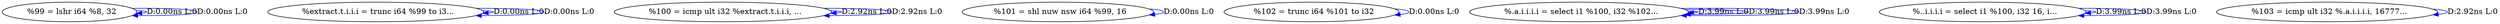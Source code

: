 digraph {
Node0x374b840[label="  %99 = lshr i64 %8, 32"];
Node0x374b840 -> Node0x374b840[label="D:0.00ns L:0",color=blue];
Node0x374b840 -> Node0x374b840[label="D:0.00ns L:0",color=blue];
Node0x374b920[label="  %extract.t.i.i.i = trunc i64 %99 to i3..."];
Node0x374b920 -> Node0x374b920[label="D:0.00ns L:0",color=blue];
Node0x374b920 -> Node0x374b920[label="D:0.00ns L:0",color=blue];
Node0x374ba00[label="  %100 = icmp ult i32 %extract.t.i.i.i, ..."];
Node0x374ba00 -> Node0x374ba00[label="D:2.92ns L:0",color=blue];
Node0x374ba00 -> Node0x374ba00[label="D:2.92ns L:0",color=blue];
Node0x374bae0[label="  %101 = shl nuw nsw i64 %99, 16"];
Node0x374bae0 -> Node0x374bae0[label="D:0.00ns L:0",color=blue];
Node0x374bbc0[label="  %102 = trunc i64 %101 to i32"];
Node0x374bbc0 -> Node0x374bbc0[label="D:0.00ns L:0",color=blue];
Node0x374bca0[label="  %.a.i.i.i.i = select i1 %100, i32 %102..."];
Node0x374bca0 -> Node0x374bca0[label="D:3.99ns L:0",color=blue];
Node0x374bca0 -> Node0x374bca0[label="D:3.99ns L:0",color=blue];
Node0x374bca0 -> Node0x374bca0[label="D:3.99ns L:0",color=blue];
Node0x374bd80[label="  %..i.i.i.i = select i1 %100, i32 16, i..."];
Node0x374bd80 -> Node0x374bd80[label="D:3.99ns L:0",color=blue];
Node0x374bd80 -> Node0x374bd80[label="D:3.99ns L:0",color=blue];
Node0x374be60[label="  %103 = icmp ult i32 %.a.i.i.i.i, 16777..."];
Node0x374be60 -> Node0x374be60[label="D:2.92ns L:0",color=blue];
}
